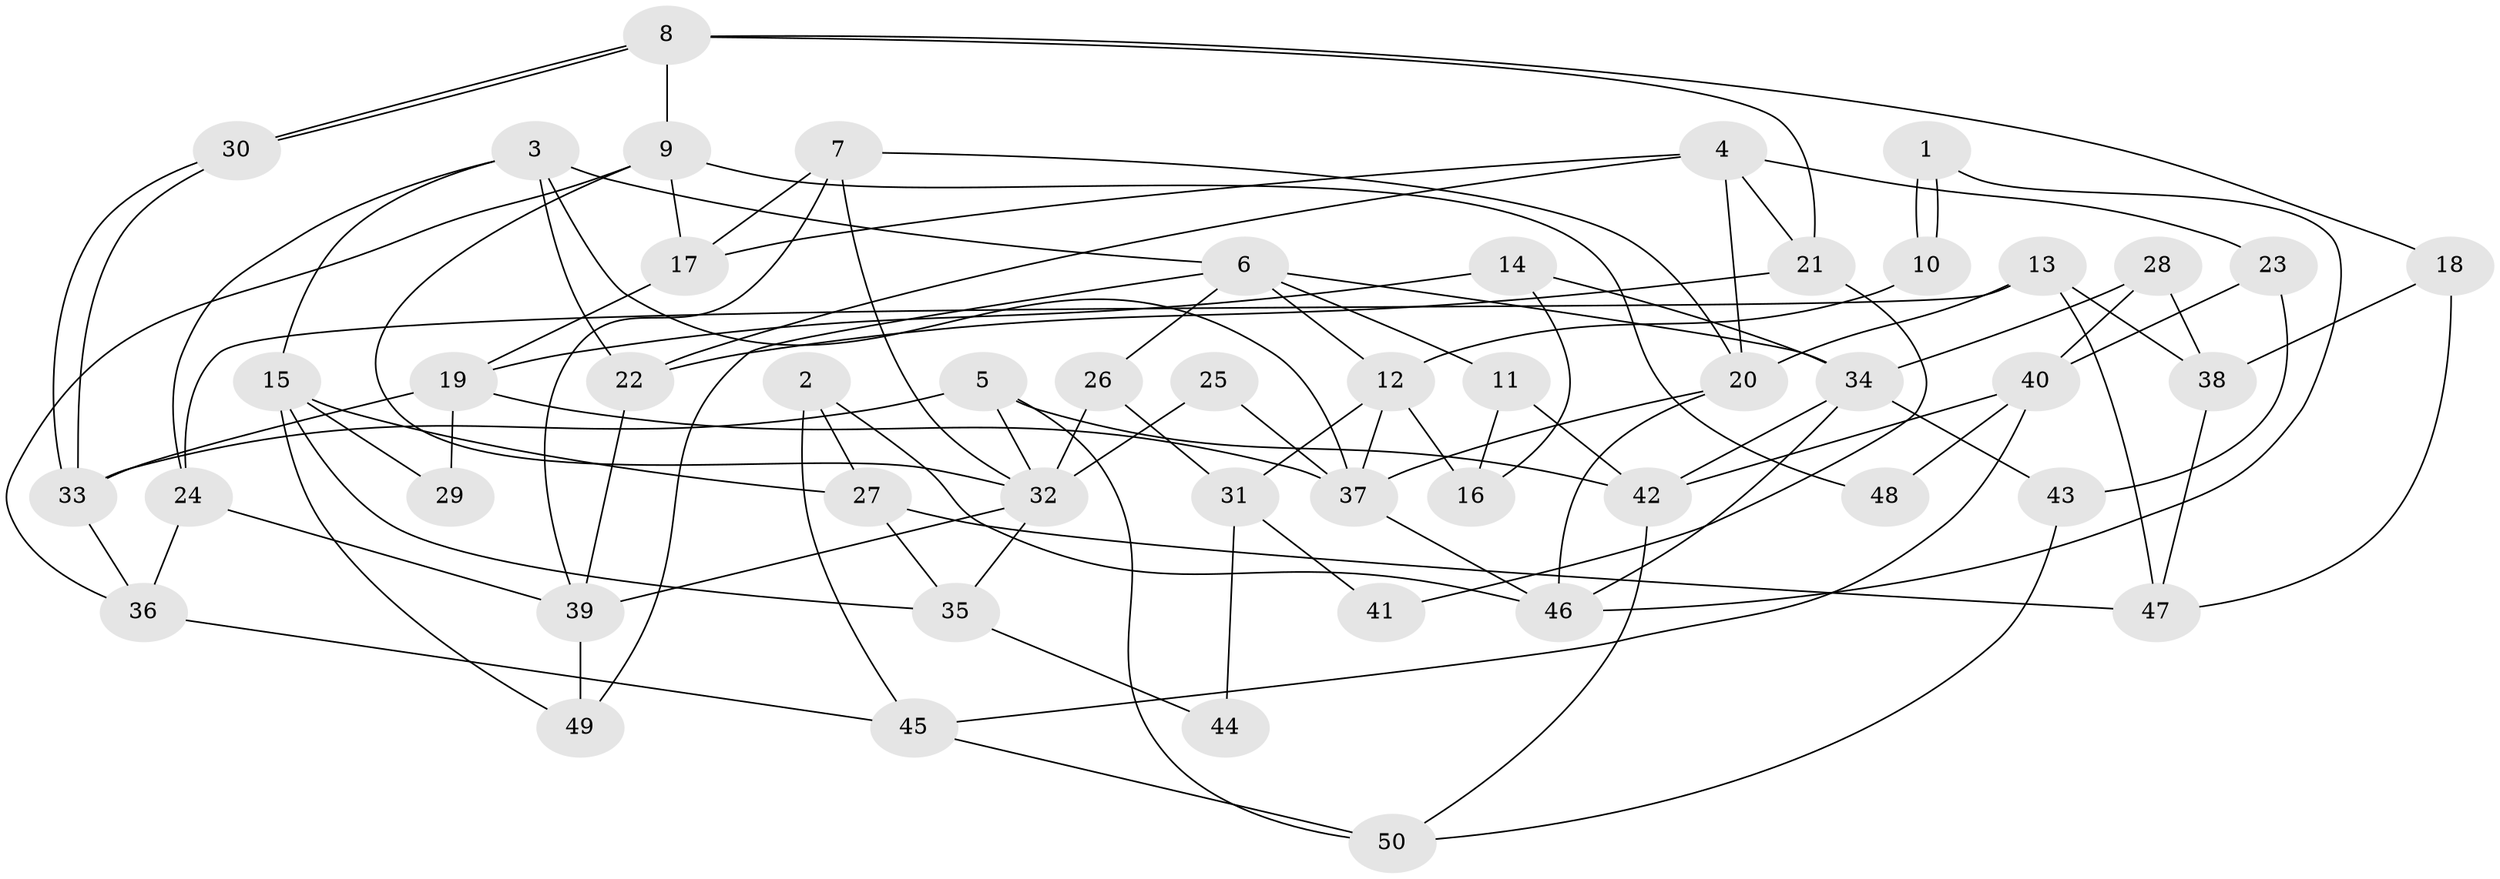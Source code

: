 // Generated by graph-tools (version 1.1) at 2025/02/03/09/25 03:02:07]
// undirected, 50 vertices, 100 edges
graph export_dot {
graph [start="1"]
  node [color=gray90,style=filled];
  1;
  2;
  3;
  4;
  5;
  6;
  7;
  8;
  9;
  10;
  11;
  12;
  13;
  14;
  15;
  16;
  17;
  18;
  19;
  20;
  21;
  22;
  23;
  24;
  25;
  26;
  27;
  28;
  29;
  30;
  31;
  32;
  33;
  34;
  35;
  36;
  37;
  38;
  39;
  40;
  41;
  42;
  43;
  44;
  45;
  46;
  47;
  48;
  49;
  50;
  1 -- 10;
  1 -- 10;
  1 -- 46;
  2 -- 45;
  2 -- 27;
  2 -- 46;
  3 -- 37;
  3 -- 6;
  3 -- 15;
  3 -- 22;
  3 -- 24;
  4 -- 17;
  4 -- 20;
  4 -- 21;
  4 -- 22;
  4 -- 23;
  5 -- 33;
  5 -- 32;
  5 -- 42;
  5 -- 50;
  6 -- 11;
  6 -- 49;
  6 -- 12;
  6 -- 26;
  6 -- 34;
  7 -- 20;
  7 -- 39;
  7 -- 17;
  7 -- 32;
  8 -- 21;
  8 -- 30;
  8 -- 30;
  8 -- 9;
  8 -- 18;
  9 -- 36;
  9 -- 17;
  9 -- 32;
  9 -- 48;
  10 -- 12;
  11 -- 16;
  11 -- 42;
  12 -- 37;
  12 -- 16;
  12 -- 31;
  13 -- 38;
  13 -- 24;
  13 -- 20;
  13 -- 47;
  14 -- 19;
  14 -- 34;
  14 -- 16;
  15 -- 35;
  15 -- 27;
  15 -- 29;
  15 -- 49;
  17 -- 19;
  18 -- 47;
  18 -- 38;
  19 -- 37;
  19 -- 29;
  19 -- 33;
  20 -- 46;
  20 -- 37;
  21 -- 22;
  21 -- 41;
  22 -- 39;
  23 -- 40;
  23 -- 43;
  24 -- 39;
  24 -- 36;
  25 -- 37;
  25 -- 32;
  26 -- 32;
  26 -- 31;
  27 -- 47;
  27 -- 35;
  28 -- 34;
  28 -- 40;
  28 -- 38;
  30 -- 33;
  30 -- 33;
  31 -- 41;
  31 -- 44;
  32 -- 35;
  32 -- 39;
  33 -- 36;
  34 -- 43;
  34 -- 42;
  34 -- 46;
  35 -- 44;
  36 -- 45;
  37 -- 46;
  38 -- 47;
  39 -- 49;
  40 -- 45;
  40 -- 42;
  40 -- 48;
  42 -- 50;
  43 -- 50;
  45 -- 50;
}

